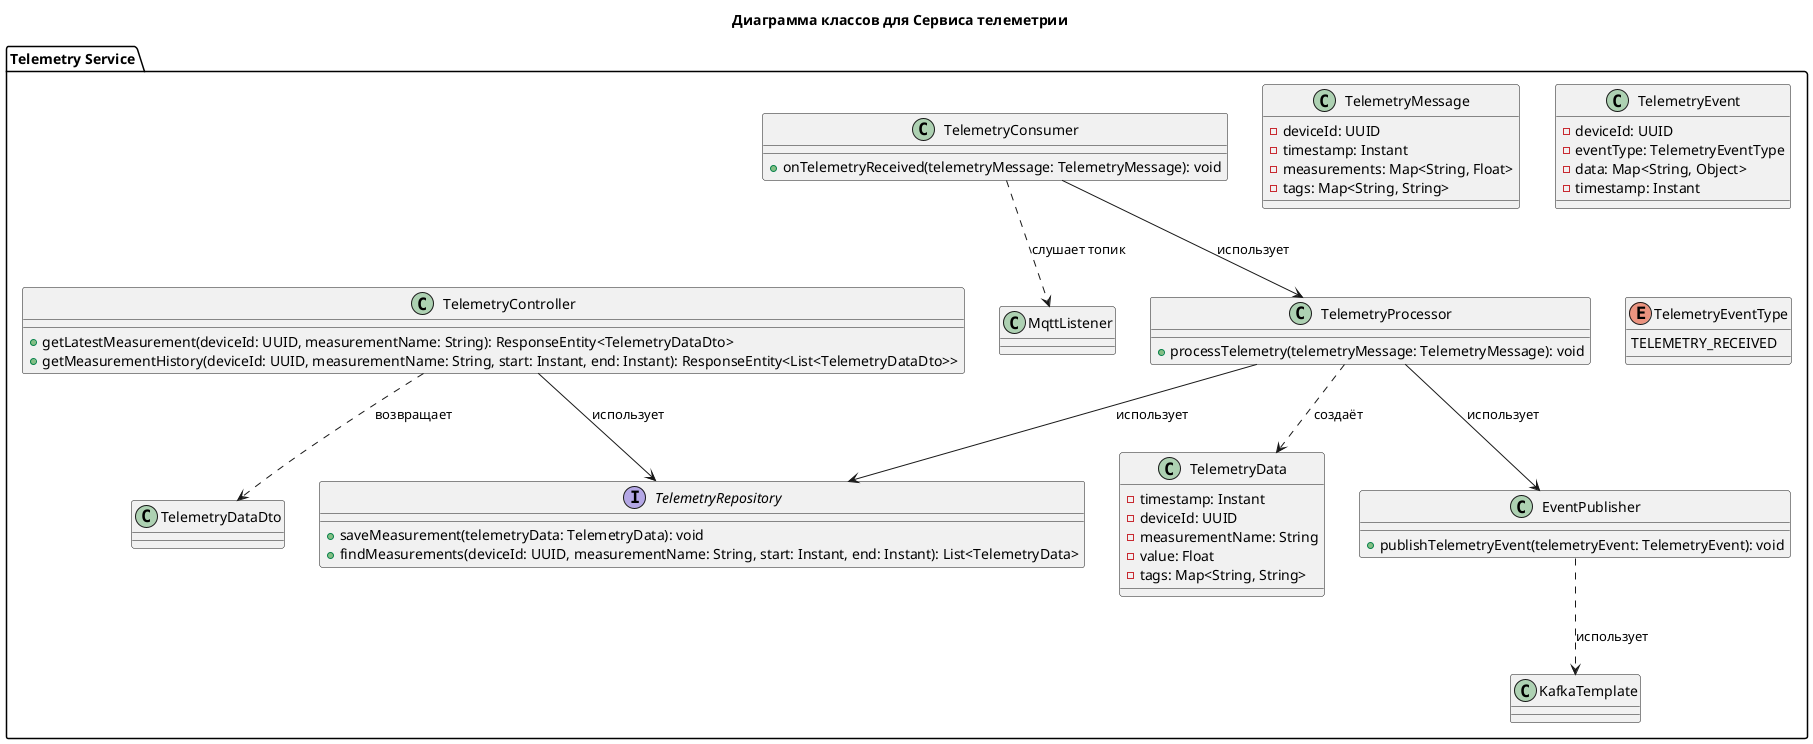 @startuml

title Диаграмма классов для Сервиса телеметрии

package "Telemetry Service" {

    class TelemetryConsumer {
        + onTelemetryReceived(telemetryMessage: TelemetryMessage): void
    }

    class EventPublisher {
            + publishTelemetryEvent(telemetryEvent: TelemetryEvent): void
    }

    class TelemetryProcessor {
        + processTelemetry(telemetryMessage: TelemetryMessage): void
    }

    interface TelemetryRepository {
        + saveMeasurement(telemetryData: TelemetryData): void
        + findMeasurements(deviceId: UUID, measurementName: String, start: Instant, end: Instant): List<TelemetryData>
    }

    class TelemetryController {
        + getLatestMeasurement(deviceId: UUID, measurementName: String): ResponseEntity<TelemetryDataDto>
        + getMeasurementHistory(deviceId: UUID, measurementName: String, start: Instant, end: Instant): ResponseEntity<List<TelemetryDataDto>>
    }

    class TelemetryMessage {
        - deviceId: UUID
        - timestamp: Instant
        - measurements: Map<String, Float>
        - tags: Map<String, String>
    }

    class TelemetryData {
        - timestamp: Instant
        - deviceId: UUID
        - measurementName: String
        - value: Float
        - tags: Map<String, String>
    }

     class TelemetryEvent {
            - deviceId: UUID
            - eventType: TelemetryEventType
            - data: Map<String, Object>
            - timestamp: Instant
        }

     enum TelemetryEventType {
        TELEMETRY_RECEIVED
     }

    ' Взаимосвязи
    TelemetryConsumer --> TelemetryProcessor : использует
    TelemetryProcessor --> TelemetryRepository : использует
    TelemetryController --> TelemetryRepository : использует
    TelemetryProcessor ..> TelemetryData : создаёт
    TelemetryController ..> TelemetryDataDto : возвращает
    TelemetryProcessor --> EventPublisher : использует
    EventPublisher ..> KafkaTemplate : использует
    TelemetryConsumer ..> MqttListener : слушает топик

    class KafkaTemplate
    class MqttListener

}

@enduml